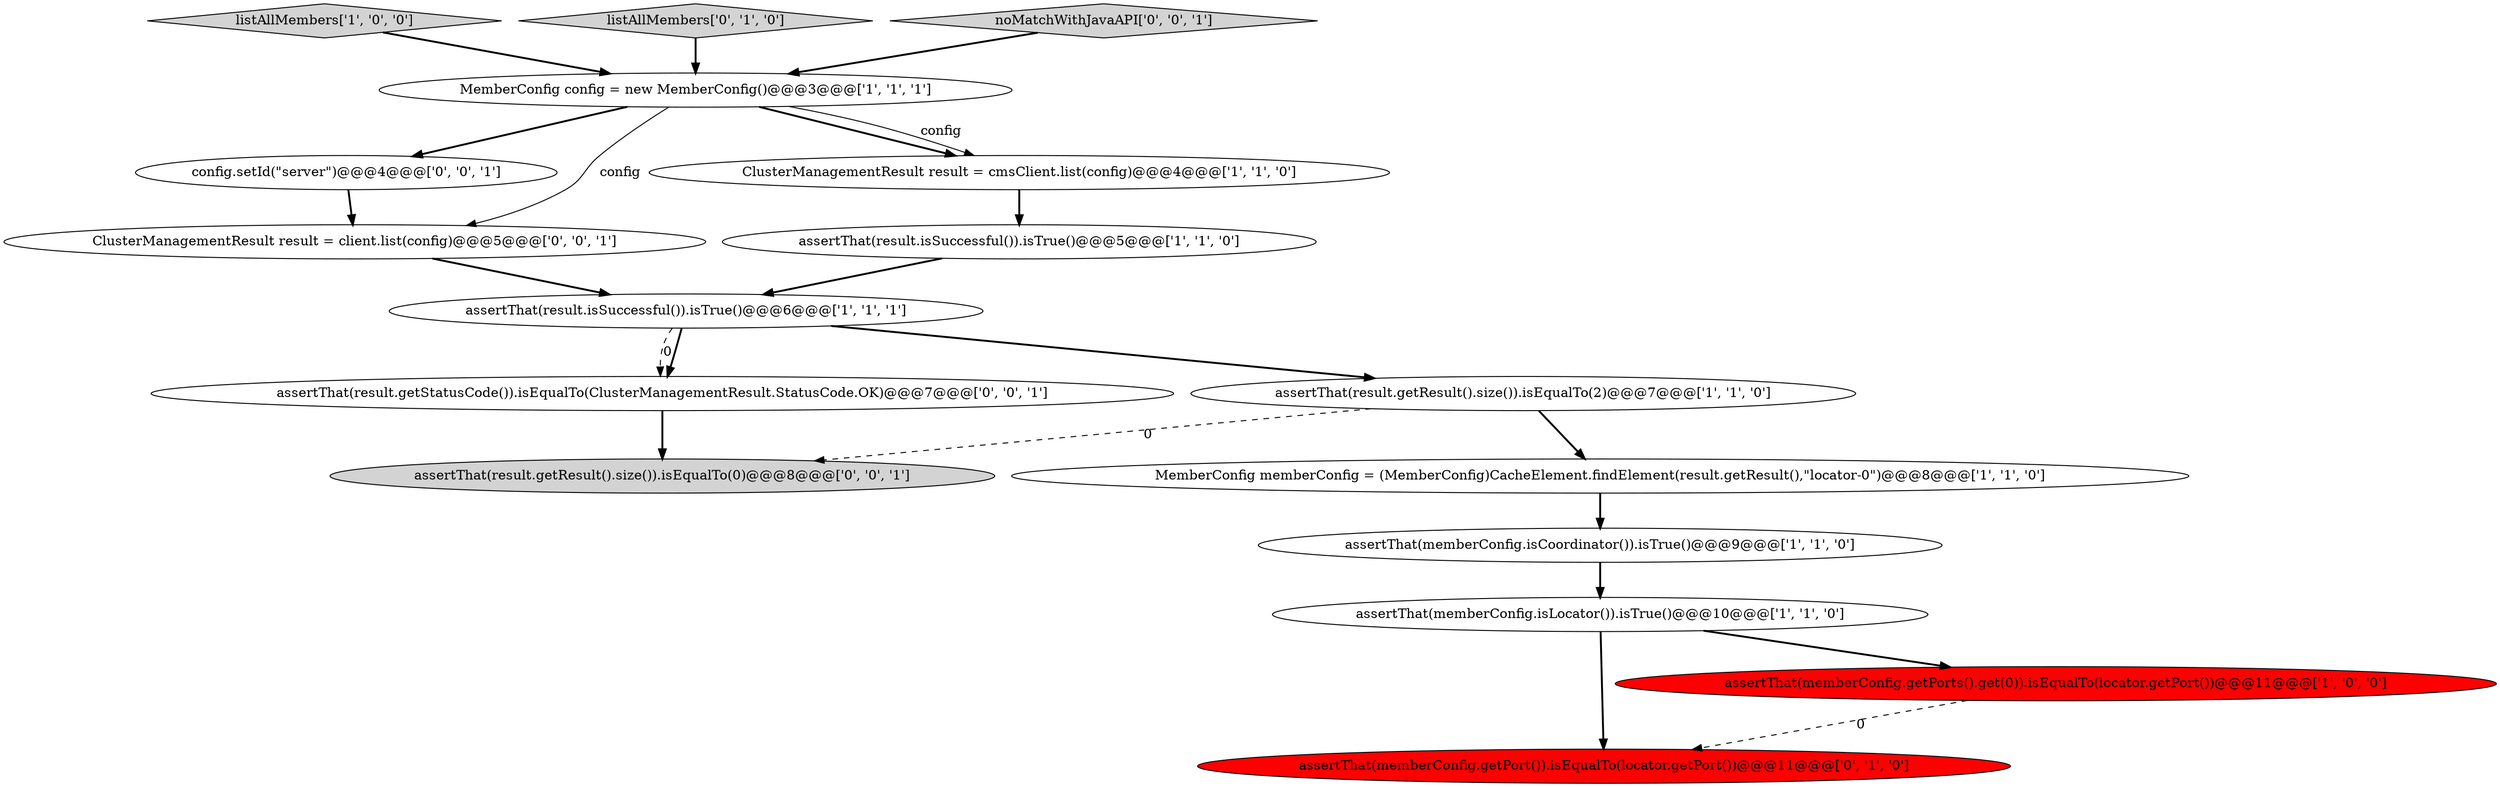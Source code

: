 digraph {
8 [style = filled, label = "listAllMembers['1', '0', '0']", fillcolor = lightgray, shape = diamond image = "AAA0AAABBB1BBB"];
15 [style = filled, label = "config.setId(\"server\")@@@4@@@['0', '0', '1']", fillcolor = white, shape = ellipse image = "AAA0AAABBB3BBB"];
11 [style = filled, label = "listAllMembers['0', '1', '0']", fillcolor = lightgray, shape = diamond image = "AAA0AAABBB2BBB"];
5 [style = filled, label = "assertThat(memberConfig.isLocator()).isTrue()@@@10@@@['1', '1', '0']", fillcolor = white, shape = ellipse image = "AAA0AAABBB1BBB"];
0 [style = filled, label = "assertThat(result.isSuccessful()).isTrue()@@@5@@@['1', '1', '0']", fillcolor = white, shape = ellipse image = "AAA0AAABBB1BBB"];
10 [style = filled, label = "assertThat(memberConfig.getPort()).isEqualTo(locator.getPort())@@@11@@@['0', '1', '0']", fillcolor = red, shape = ellipse image = "AAA1AAABBB2BBB"];
3 [style = filled, label = "assertThat(memberConfig.isCoordinator()).isTrue()@@@9@@@['1', '1', '0']", fillcolor = white, shape = ellipse image = "AAA0AAABBB1BBB"];
6 [style = filled, label = "MemberConfig memberConfig = (MemberConfig)CacheElement.findElement(result.getResult(),\"locator-0\")@@@8@@@['1', '1', '0']", fillcolor = white, shape = ellipse image = "AAA0AAABBB1BBB"];
14 [style = filled, label = "ClusterManagementResult result = client.list(config)@@@5@@@['0', '0', '1']", fillcolor = white, shape = ellipse image = "AAA0AAABBB3BBB"];
4 [style = filled, label = "assertThat(memberConfig.getPorts().get(0)).isEqualTo(locator.getPort())@@@11@@@['1', '0', '0']", fillcolor = red, shape = ellipse image = "AAA1AAABBB1BBB"];
13 [style = filled, label = "assertThat(result.getStatusCode()).isEqualTo(ClusterManagementResult.StatusCode.OK)@@@7@@@['0', '0', '1']", fillcolor = white, shape = ellipse image = "AAA0AAABBB3BBB"];
2 [style = filled, label = "ClusterManagementResult result = cmsClient.list(config)@@@4@@@['1', '1', '0']", fillcolor = white, shape = ellipse image = "AAA0AAABBB1BBB"];
7 [style = filled, label = "MemberConfig config = new MemberConfig()@@@3@@@['1', '1', '1']", fillcolor = white, shape = ellipse image = "AAA0AAABBB1BBB"];
1 [style = filled, label = "assertThat(result.getResult().size()).isEqualTo(2)@@@7@@@['1', '1', '0']", fillcolor = white, shape = ellipse image = "AAA0AAABBB1BBB"];
12 [style = filled, label = "assertThat(result.getResult().size()).isEqualTo(0)@@@8@@@['0', '0', '1']", fillcolor = lightgray, shape = ellipse image = "AAA0AAABBB3BBB"];
9 [style = filled, label = "assertThat(result.isSuccessful()).isTrue()@@@6@@@['1', '1', '1']", fillcolor = white, shape = ellipse image = "AAA0AAABBB1BBB"];
16 [style = filled, label = "noMatchWithJavaAPI['0', '0', '1']", fillcolor = lightgray, shape = diamond image = "AAA0AAABBB3BBB"];
6->3 [style = bold, label=""];
5->10 [style = bold, label=""];
0->9 [style = bold, label=""];
15->14 [style = bold, label=""];
16->7 [style = bold, label=""];
7->14 [style = solid, label="config"];
8->7 [style = bold, label=""];
1->12 [style = dashed, label="0"];
3->5 [style = bold, label=""];
2->0 [style = bold, label=""];
1->6 [style = bold, label=""];
13->12 [style = bold, label=""];
7->2 [style = bold, label=""];
5->4 [style = bold, label=""];
9->13 [style = dashed, label="0"];
7->15 [style = bold, label=""];
14->9 [style = bold, label=""];
7->2 [style = solid, label="config"];
9->1 [style = bold, label=""];
4->10 [style = dashed, label="0"];
11->7 [style = bold, label=""];
9->13 [style = bold, label=""];
}
